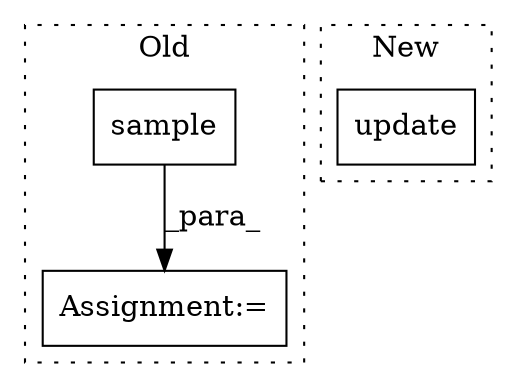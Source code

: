 digraph G {
subgraph cluster0 {
1 [label="sample" a="32" s="7598,7622" l="7,1" shape="box"];
3 [label="Assignment:=" a="7" s="7559" l="1" shape="box"];
label = "Old";
style="dotted";
}
subgraph cluster1 {
2 [label="update" a="32" s="10480,10493" l="7,1" shape="box"];
label = "New";
style="dotted";
}
1 -> 3 [label="_para_"];
}